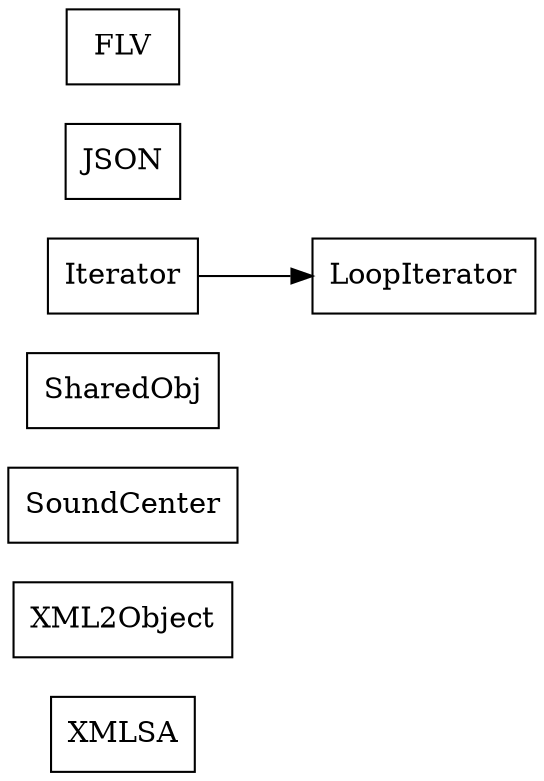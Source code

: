 strict digraph class_diagram {
  rankdir=LR;
  TypeXMLSA[
    label="XMLSA",
    URL="XMLSA.html",
    tooltip="com.sekati.data.XMLSA",
    shape="record"
  ];
  TypeXML2Object[
    label="XML2Object",
    URL="XML2Object.html",
    tooltip="com.sekati.data.XML2Object",
    shape="record"
  ];
  TypeSoundCenter[
    label="SoundCenter",
    URL="SoundCenter.html",
    tooltip="com.sekati.data.SoundCenter",
    shape="record"
  ];
  TypeSharedObj[
    label="SharedObj",
    URL="SharedObj.html",
    tooltip="com.sekati.data.SharedObj",
    shape="record"
  ];
  TypeLoopIterator[
    label="LoopIterator",
    URL="LoopIterator.html",
    tooltip="com.sekati.data.LoopIterator",
    shape="record"
  ];
  TypeJSON[
    label="JSON",
    URL="JSON.html",
    tooltip="com.sekati.data.JSON",
    shape="record"
  ];
  TypeIterator[
    label="Iterator",
    URL="Iterator.html",
    tooltip="com.sekati.data.Iterator",
    shape="record"
  ];
  TypeFLV[
    label="FLV",
    URL="FLV.html",
    tooltip="com.sekati.data.FLV",
    shape="record"
  ];
  TypeIterator -> TypeLoopIterator;
}
